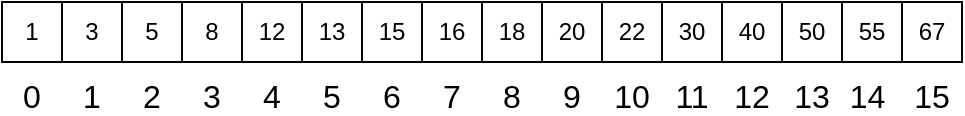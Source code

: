 <mxfile version="20.8.5" type="github">
  <diagram id="xb8P4gNRCWOiyWY3lECt" name="第 1 页">
    <mxGraphModel dx="1434" dy="1078" grid="0" gridSize="10" guides="1" tooltips="1" connect="1" arrows="1" fold="1" page="1" pageScale="1" pageWidth="827" pageHeight="1169" math="0" shadow="0">
      <root>
        <mxCell id="0" />
        <mxCell id="1" parent="0" />
        <mxCell id="TwxXEa0ajLt5vSesdO_o-12" value="1" style="whiteSpace=wrap;html=1;aspect=fixed;direction=south;" vertex="1" parent="1">
          <mxGeometry width="30" height="30" as="geometry" />
        </mxCell>
        <mxCell id="TwxXEa0ajLt5vSesdO_o-13" value="3" style="whiteSpace=wrap;html=1;aspect=fixed;direction=south;" vertex="1" parent="1">
          <mxGeometry x="30" width="30" height="30" as="geometry" />
        </mxCell>
        <mxCell id="TwxXEa0ajLt5vSesdO_o-14" value="5" style="whiteSpace=wrap;html=1;aspect=fixed;direction=south;" vertex="1" parent="1">
          <mxGeometry x="60" width="30" height="30" as="geometry" />
        </mxCell>
        <mxCell id="TwxXEa0ajLt5vSesdO_o-15" value="8" style="whiteSpace=wrap;html=1;aspect=fixed;direction=south;" vertex="1" parent="1">
          <mxGeometry x="90" width="30" height="30" as="geometry" />
        </mxCell>
        <mxCell id="TwxXEa0ajLt5vSesdO_o-16" value="12" style="whiteSpace=wrap;html=1;aspect=fixed;direction=south;" vertex="1" parent="1">
          <mxGeometry x="120" width="30" height="30" as="geometry" />
        </mxCell>
        <mxCell id="TwxXEa0ajLt5vSesdO_o-17" value="13" style="whiteSpace=wrap;html=1;aspect=fixed;direction=south;" vertex="1" parent="1">
          <mxGeometry x="150" width="30" height="30" as="geometry" />
        </mxCell>
        <mxCell id="TwxXEa0ajLt5vSesdO_o-18" value="15" style="whiteSpace=wrap;html=1;aspect=fixed;direction=south;" vertex="1" parent="1">
          <mxGeometry x="180" width="30" height="30" as="geometry" />
        </mxCell>
        <mxCell id="TwxXEa0ajLt5vSesdO_o-19" value="16" style="whiteSpace=wrap;html=1;aspect=fixed;direction=south;" vertex="1" parent="1">
          <mxGeometry x="210" width="30" height="30" as="geometry" />
        </mxCell>
        <mxCell id="TwxXEa0ajLt5vSesdO_o-20" value="18" style="whiteSpace=wrap;html=1;aspect=fixed;direction=south;" vertex="1" parent="1">
          <mxGeometry x="240" width="30" height="30" as="geometry" />
        </mxCell>
        <mxCell id="TwxXEa0ajLt5vSesdO_o-21" value="20" style="whiteSpace=wrap;html=1;aspect=fixed;direction=south;" vertex="1" parent="1">
          <mxGeometry x="270" width="30" height="30" as="geometry" />
        </mxCell>
        <mxCell id="TwxXEa0ajLt5vSesdO_o-22" value="22" style="whiteSpace=wrap;html=1;aspect=fixed;direction=south;" vertex="1" parent="1">
          <mxGeometry x="300" width="30" height="30" as="geometry" />
        </mxCell>
        <mxCell id="TwxXEa0ajLt5vSesdO_o-23" value="30" style="whiteSpace=wrap;html=1;aspect=fixed;direction=south;" vertex="1" parent="1">
          <mxGeometry x="330" width="30" height="30" as="geometry" />
        </mxCell>
        <mxCell id="TwxXEa0ajLt5vSesdO_o-24" value="40" style="whiteSpace=wrap;html=1;aspect=fixed;direction=south;" vertex="1" parent="1">
          <mxGeometry x="360" width="30" height="30" as="geometry" />
        </mxCell>
        <mxCell id="TwxXEa0ajLt5vSesdO_o-25" value="50" style="whiteSpace=wrap;html=1;aspect=fixed;direction=south;" vertex="1" parent="1">
          <mxGeometry x="390" width="30" height="30" as="geometry" />
        </mxCell>
        <mxCell id="TwxXEa0ajLt5vSesdO_o-26" value="55" style="whiteSpace=wrap;html=1;aspect=fixed;direction=south;" vertex="1" parent="1">
          <mxGeometry x="420" width="30" height="30" as="geometry" />
        </mxCell>
        <mxCell id="TwxXEa0ajLt5vSesdO_o-27" value="67" style="whiteSpace=wrap;html=1;aspect=fixed;direction=south;" vertex="1" parent="1">
          <mxGeometry x="450" width="30" height="30" as="geometry" />
        </mxCell>
        <mxCell id="TwxXEa0ajLt5vSesdO_o-60" value="0" style="text;html=1;strokeColor=none;fillColor=none;align=center;verticalAlign=middle;whiteSpace=wrap;rounded=0;fontSize=16;" vertex="1" parent="1">
          <mxGeometry x="4" y="40" width="22" height="13" as="geometry" />
        </mxCell>
        <mxCell id="TwxXEa0ajLt5vSesdO_o-62" value="1" style="text;html=1;strokeColor=none;fillColor=none;align=center;verticalAlign=middle;whiteSpace=wrap;rounded=0;fontSize=16;" vertex="1" parent="1">
          <mxGeometry x="34" y="40" width="22" height="13" as="geometry" />
        </mxCell>
        <mxCell id="TwxXEa0ajLt5vSesdO_o-63" value="2" style="text;html=1;strokeColor=none;fillColor=none;align=center;verticalAlign=middle;whiteSpace=wrap;rounded=0;fontSize=16;" vertex="1" parent="1">
          <mxGeometry x="64" y="40" width="22" height="13" as="geometry" />
        </mxCell>
        <mxCell id="TwxXEa0ajLt5vSesdO_o-64" value="3" style="text;html=1;strokeColor=none;fillColor=none;align=center;verticalAlign=middle;whiteSpace=wrap;rounded=0;fontSize=16;" vertex="1" parent="1">
          <mxGeometry x="94" y="40" width="22" height="13" as="geometry" />
        </mxCell>
        <mxCell id="TwxXEa0ajLt5vSesdO_o-65" value="4" style="text;html=1;strokeColor=none;fillColor=none;align=center;verticalAlign=middle;whiteSpace=wrap;rounded=0;fontSize=16;" vertex="1" parent="1">
          <mxGeometry x="124" y="40" width="22" height="13" as="geometry" />
        </mxCell>
        <mxCell id="TwxXEa0ajLt5vSesdO_o-66" value="5" style="text;html=1;strokeColor=none;fillColor=none;align=center;verticalAlign=middle;whiteSpace=wrap;rounded=0;fontSize=16;" vertex="1" parent="1">
          <mxGeometry x="154" y="40" width="22" height="13" as="geometry" />
        </mxCell>
        <mxCell id="TwxXEa0ajLt5vSesdO_o-67" value="6" style="text;html=1;strokeColor=none;fillColor=none;align=center;verticalAlign=middle;whiteSpace=wrap;rounded=0;fontSize=16;" vertex="1" parent="1">
          <mxGeometry x="184" y="40" width="22" height="13" as="geometry" />
        </mxCell>
        <mxCell id="TwxXEa0ajLt5vSesdO_o-68" value="7" style="text;html=1;strokeColor=none;fillColor=none;align=center;verticalAlign=middle;whiteSpace=wrap;rounded=0;fontSize=16;" vertex="1" parent="1">
          <mxGeometry x="214" y="40" width="22" height="13" as="geometry" />
        </mxCell>
        <mxCell id="TwxXEa0ajLt5vSesdO_o-69" value="8" style="text;html=1;strokeColor=none;fillColor=none;align=center;verticalAlign=middle;whiteSpace=wrap;rounded=0;fontSize=16;" vertex="1" parent="1">
          <mxGeometry x="244" y="40" width="22" height="13" as="geometry" />
        </mxCell>
        <mxCell id="TwxXEa0ajLt5vSesdO_o-70" value="9" style="text;html=1;strokeColor=none;fillColor=none;align=center;verticalAlign=middle;whiteSpace=wrap;rounded=0;fontSize=16;" vertex="1" parent="1">
          <mxGeometry x="274" y="40" width="22" height="13" as="geometry" />
        </mxCell>
        <mxCell id="TwxXEa0ajLt5vSesdO_o-71" value="10" style="text;html=1;strokeColor=none;fillColor=none;align=center;verticalAlign=middle;whiteSpace=wrap;rounded=0;fontSize=16;" vertex="1" parent="1">
          <mxGeometry x="304" y="40" width="22" height="13" as="geometry" />
        </mxCell>
        <mxCell id="TwxXEa0ajLt5vSesdO_o-72" value="11" style="text;html=1;strokeColor=none;fillColor=none;align=center;verticalAlign=middle;whiteSpace=wrap;rounded=0;fontSize=16;" vertex="1" parent="1">
          <mxGeometry x="334" y="40" width="22" height="13" as="geometry" />
        </mxCell>
        <mxCell id="TwxXEa0ajLt5vSesdO_o-73" value="12&lt;span style=&quot;white-space: pre;&quot;&gt;&lt;br&gt;&lt;/span&gt;" style="text;html=1;strokeColor=none;fillColor=none;align=center;verticalAlign=middle;whiteSpace=wrap;rounded=0;fontSize=16;" vertex="1" parent="1">
          <mxGeometry x="364" y="40" width="22" height="13" as="geometry" />
        </mxCell>
        <mxCell id="TwxXEa0ajLt5vSesdO_o-74" value="13" style="text;html=1;strokeColor=none;fillColor=none;align=center;verticalAlign=middle;whiteSpace=wrap;rounded=0;fontSize=16;" vertex="1" parent="1">
          <mxGeometry x="394" y="40" width="22" height="13" as="geometry" />
        </mxCell>
        <mxCell id="TwxXEa0ajLt5vSesdO_o-75" value="14&amp;nbsp;" style="text;html=1;strokeColor=none;fillColor=none;align=center;verticalAlign=middle;whiteSpace=wrap;rounded=0;fontSize=16;" vertex="1" parent="1">
          <mxGeometry x="424" y="40" width="22" height="13" as="geometry" />
        </mxCell>
        <mxCell id="TwxXEa0ajLt5vSesdO_o-76" value="15" style="text;html=1;strokeColor=none;fillColor=none;align=center;verticalAlign=middle;whiteSpace=wrap;rounded=0;fontSize=16;" vertex="1" parent="1">
          <mxGeometry x="454" y="40" width="22" height="13" as="geometry" />
        </mxCell>
      </root>
    </mxGraphModel>
  </diagram>
</mxfile>

